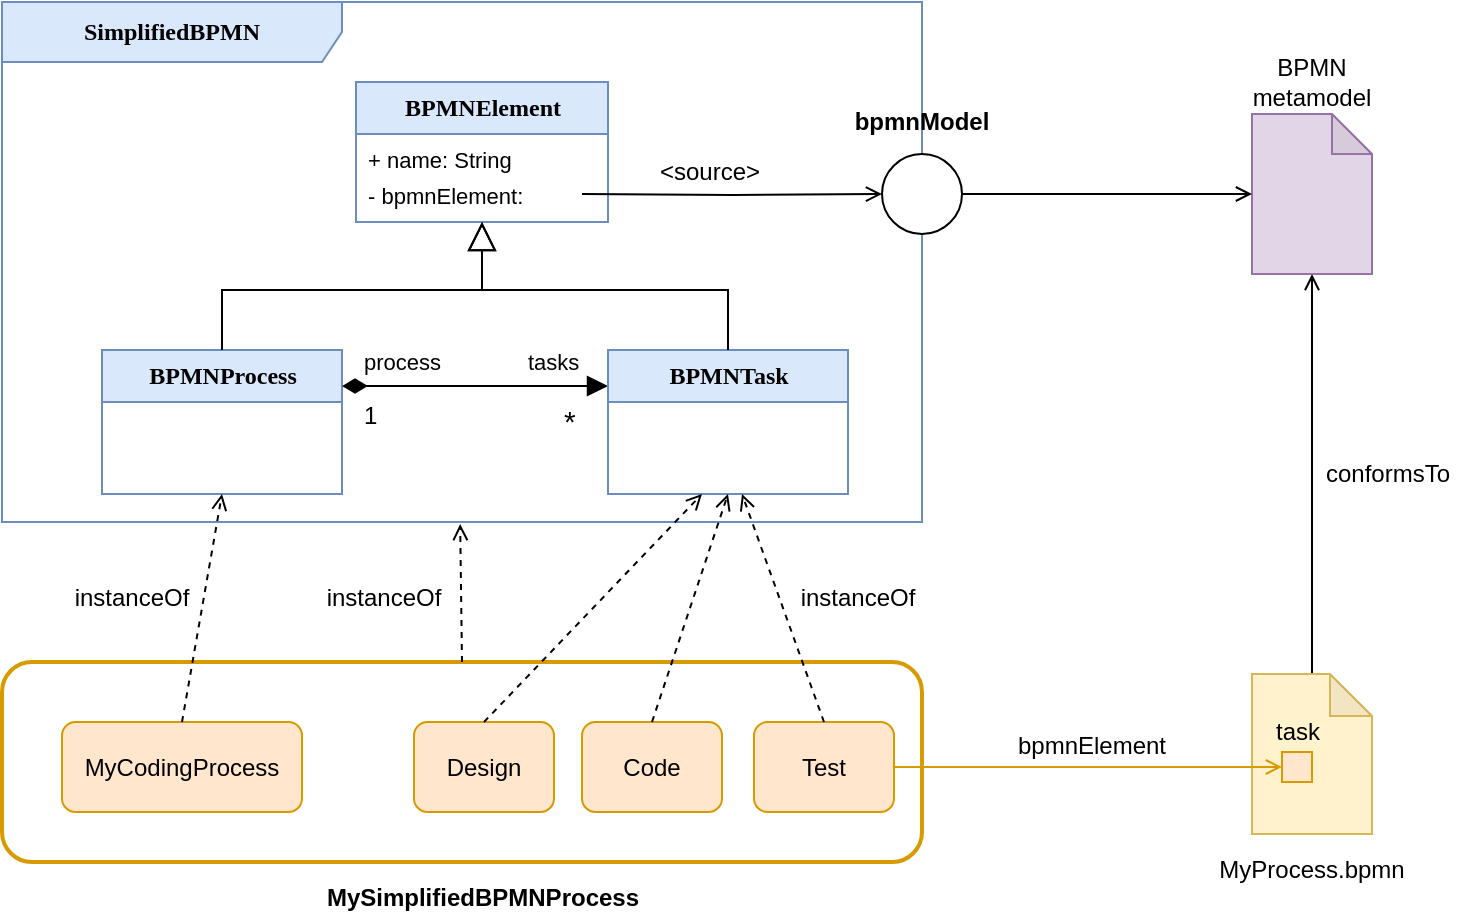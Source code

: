 <mxfile version="15.2.9" type="github">
  <diagram name="Page-1" id="c4acf3e9-155e-7222-9cf6-157b1a14988f">
    <mxGraphModel dx="2084" dy="1862" grid="1" gridSize="10" guides="1" tooltips="1" connect="1" arrows="1" fold="1" page="1" pageScale="1" pageWidth="850" pageHeight="1100" background="#ffffff" math="0" shadow="0">
      <root>
        <mxCell id="0" />
        <mxCell id="1" parent="0" />
        <mxCell id="17acba5748e5396b-1" value="&lt;b&gt;&lt;font style=&quot;font-size: 12px&quot;&gt;SimplifiedBPMN&lt;/font&gt;&lt;/b&gt;" style="shape=umlFrame;whiteSpace=wrap;html=1;rounded=0;shadow=0;comic=0;labelBackgroundColor=none;strokeWidth=1;fontFamily=Verdana;fontSize=10;align=center;width=170;height=30;fillColor=#dae8fc;strokeColor=#6c8ebf;" parent="1" vertex="1">
          <mxGeometry x="-820" y="-960" width="460" height="260" as="geometry" />
        </mxCell>
        <mxCell id="EUPt2hbITshMY0ZR5973-1" value="&lt;font style=&quot;font-size: 12px&quot;&gt;&lt;b&gt;BPMNElement&lt;/b&gt;&lt;/font&gt;" style="swimlane;html=1;fontStyle=0;childLayout=stackLayout;horizontal=1;startSize=26;fillColor=#dae8fc;horizontalStack=0;resizeParent=1;resizeLast=0;collapsible=1;marginBottom=0;swimlaneFillColor=#ffffff;rounded=0;shadow=0;comic=0;labelBackgroundColor=none;strokeWidth=1;fontFamily=Verdana;fontSize=10;align=center;strokeColor=#6c8ebf;" parent="1" vertex="1">
          <mxGeometry x="-643" y="-920" width="126" height="70" as="geometry" />
        </mxCell>
        <mxCell id="EUPt2hbITshMY0ZR5973-2" value="+ name: String" style="text;html=1;strokeColor=none;fillColor=none;align=left;verticalAlign=top;spacingLeft=4;spacingRight=4;whiteSpace=wrap;overflow=hidden;rotatable=0;points=[[0,0.5],[1,0.5]];portConstraint=eastwest;fontSize=11;" parent="EUPt2hbITshMY0ZR5973-1" vertex="1">
          <mxGeometry y="26" width="126" height="18" as="geometry" />
        </mxCell>
        <mxCell id="EUPt2hbITshMY0ZR5973-3" value="- bpmnElement:" style="text;html=1;strokeColor=none;fillColor=none;align=left;verticalAlign=top;spacingLeft=4;spacingRight=4;whiteSpace=wrap;overflow=hidden;rotatable=0;points=[[0,0.5],[1,0.5]];portConstraint=eastwest;fontSize=11;" parent="EUPt2hbITshMY0ZR5973-1" vertex="1">
          <mxGeometry y="44" width="126" height="18" as="geometry" />
        </mxCell>
        <mxCell id="EUPt2hbITshMY0ZR5973-5" value="&lt;font style=&quot;font-size: 12px&quot;&gt;&lt;b&gt;BPMNProcess&lt;/b&gt;&lt;/font&gt;" style="swimlane;html=1;fontStyle=0;childLayout=stackLayout;horizontal=1;startSize=26;fillColor=#dae8fc;horizontalStack=0;resizeParent=1;resizeLast=0;collapsible=1;marginBottom=0;swimlaneFillColor=#ffffff;rounded=0;shadow=0;comic=0;labelBackgroundColor=none;strokeWidth=1;fontFamily=Verdana;fontSize=10;align=center;strokeColor=#6c8ebf;" parent="1" vertex="1">
          <mxGeometry x="-770" y="-786" width="120" height="72" as="geometry" />
        </mxCell>
        <mxCell id="a-3xQabaQIuShYP5bTJc-20" style="edgeStyle=none;rounded=0;orthogonalLoop=1;jettySize=auto;html=1;exitX=0;exitY=0.25;exitDx=0;exitDy=0;entryX=1;entryY=0.25;entryDx=0;entryDy=0;endArrow=diamondThin;endFill=1;endSize=10;startArrow=block;startFill=1;startSize=8;" parent="1" source="a-3xQabaQIuShYP5bTJc-1" target="EUPt2hbITshMY0ZR5973-5" edge="1">
          <mxGeometry relative="1" as="geometry" />
        </mxCell>
        <mxCell id="a-3xQabaQIuShYP5bTJc-1" value="&lt;font style=&quot;font-size: 12px&quot;&gt;&lt;b&gt;BPMNTask&lt;/b&gt;&lt;/font&gt;" style="swimlane;html=1;fontStyle=0;childLayout=stackLayout;horizontal=1;startSize=26;fillColor=#dae8fc;horizontalStack=0;resizeParent=1;resizeLast=0;collapsible=1;marginBottom=0;swimlaneFillColor=#ffffff;rounded=0;shadow=0;comic=0;labelBackgroundColor=none;strokeWidth=1;fontFamily=Verdana;fontSize=10;align=center;strokeColor=#6c8ebf;" parent="1" vertex="1">
          <mxGeometry x="-517" y="-786" width="120" height="72" as="geometry" />
        </mxCell>
        <mxCell id="a-3xQabaQIuShYP5bTJc-9" value="" style="endArrow=block;endSize=12;endFill=0;html=1;rounded=0;" parent="1" source="EUPt2hbITshMY0ZR5973-5" target="EUPt2hbITshMY0ZR5973-1" edge="1">
          <mxGeometry width="160" relative="1" as="geometry">
            <mxPoint x="-760" y="-726" as="sourcePoint" />
            <mxPoint x="-580" y="-848" as="targetPoint" />
            <Array as="points">
              <mxPoint x="-710" y="-816" />
              <mxPoint x="-580" y="-816" />
            </Array>
          </mxGeometry>
        </mxCell>
        <mxCell id="a-3xQabaQIuShYP5bTJc-10" value="" style="endArrow=block;endSize=12;endFill=0;html=1;exitX=0.5;exitY=0;exitDx=0;exitDy=0;rounded=0;" parent="1" source="a-3xQabaQIuShYP5bTJc-1" target="EUPt2hbITshMY0ZR5973-1" edge="1">
          <mxGeometry width="160" relative="1" as="geometry">
            <mxPoint x="-745" y="-786" as="sourcePoint" />
            <mxPoint x="-580" y="-846" as="targetPoint" />
            <Array as="points">
              <mxPoint x="-457" y="-816" />
              <mxPoint x="-580" y="-816" />
            </Array>
          </mxGeometry>
        </mxCell>
        <mxCell id="a-3xQabaQIuShYP5bTJc-24" value="tasks" style="edgeLabel;resizable=0;html=1;align=left;verticalAlign=bottom;" parent="1" connectable="0" vertex="1">
          <mxGeometry x="-559" y="-772" as="geometry" />
        </mxCell>
        <mxCell id="2Fvzz2id7s37KU5COA_R-1" value="process" style="edgeLabel;resizable=0;html=1;align=left;verticalAlign=bottom;" parent="1" connectable="0" vertex="1">
          <mxGeometry x="-641" y="-772" as="geometry" />
        </mxCell>
        <mxCell id="2Fvzz2id7s37KU5COA_R-2" value="&lt;font style=&quot;font-size: 12px&quot;&gt;1&lt;/font&gt;" style="edgeLabel;resizable=0;html=1;align=left;verticalAlign=bottom;" parent="1" connectable="0" vertex="1">
          <mxGeometry x="-639" y="-745" as="geometry">
            <mxPoint x="-2" as="offset" />
          </mxGeometry>
        </mxCell>
        <mxCell id="2Fvzz2id7s37KU5COA_R-4" value="&lt;font style=&quot;font-size: 15px&quot;&gt;*&lt;/font&gt;" style="edgeLabel;resizable=0;html=1;align=left;verticalAlign=bottom;" parent="1" connectable="0" vertex="1">
          <mxGeometry x="-633" y="-723" as="geometry">
            <mxPoint x="92" y="-17" as="offset" />
          </mxGeometry>
        </mxCell>
        <mxCell id="2Fvzz2id7s37KU5COA_R-10" style="edgeStyle=orthogonalEdgeStyle;rounded=0;orthogonalLoop=1;jettySize=auto;html=1;exitX=0;exitY=0;exitDx=30;exitDy=0;exitPerimeter=0;entryX=0.5;entryY=1;entryDx=0;entryDy=0;entryPerimeter=0;startArrow=none;startFill=0;startSize=10;endArrow=open;endFill=0;" parent="1" source="2Fvzz2id7s37KU5COA_R-6" target="2Fvzz2id7s37KU5COA_R-8" edge="1">
          <mxGeometry relative="1" as="geometry" />
        </mxCell>
        <mxCell id="2Fvzz2id7s37KU5COA_R-6" value="" style="shape=note;whiteSpace=wrap;html=1;backgroundOutline=1;darkOpacity=0.05;size=21;fillColor=#fff2cc;strokeColor=#d6b656;" parent="1" vertex="1">
          <mxGeometry x="-195" y="-624" width="60" height="80" as="geometry" />
        </mxCell>
        <mxCell id="2Fvzz2id7s37KU5COA_R-7" value="MyProcess.bpmn" style="text;html=1;strokeColor=none;fillColor=none;align=center;verticalAlign=middle;whiteSpace=wrap;rounded=0;" parent="1" vertex="1">
          <mxGeometry x="-210" y="-536" width="90" height="20" as="geometry" />
        </mxCell>
        <mxCell id="2Fvzz2id7s37KU5COA_R-8" value="" style="shape=note;whiteSpace=wrap;html=1;backgroundOutline=1;darkOpacity=0.05;size=20;fillColor=#e1d5e7;strokeColor=#9673a6;" parent="1" vertex="1">
          <mxGeometry x="-195" y="-904" width="60" height="80" as="geometry" />
        </mxCell>
        <mxCell id="2Fvzz2id7s37KU5COA_R-9" value="BPMN metamodel" style="text;html=1;strokeColor=none;fillColor=none;align=center;verticalAlign=middle;whiteSpace=wrap;rounded=0;" parent="1" vertex="1">
          <mxGeometry x="-210" y="-930" width="90" height="20" as="geometry" />
        </mxCell>
        <mxCell id="2Fvzz2id7s37KU5COA_R-11" value="conformsTo" style="text;html=1;strokeColor=none;fillColor=none;align=center;verticalAlign=middle;whiteSpace=wrap;rounded=0;" parent="1" vertex="1">
          <mxGeometry x="-172" y="-734" width="90" height="20" as="geometry" />
        </mxCell>
        <mxCell id="2Fvzz2id7s37KU5COA_R-12" value="bpmnModel" style="text;html=1;strokeColor=none;fillColor=none;align=center;verticalAlign=middle;whiteSpace=wrap;rounded=0;fontStyle=1" parent="1" vertex="1">
          <mxGeometry x="-405" y="-910" width="90" height="20" as="geometry" />
        </mxCell>
        <mxCell id="2Fvzz2id7s37KU5COA_R-13" style="edgeStyle=orthogonalEdgeStyle;rounded=0;orthogonalLoop=1;jettySize=auto;html=1;entryX=0;entryY=0.5;entryDx=0;entryDy=0;entryPerimeter=0;startArrow=none;startFill=0;startSize=10;endArrow=open;endFill=0;exitX=1;exitY=0.5;exitDx=0;exitDy=0;" parent="1" source="2Fvzz2id7s37KU5COA_R-16" target="2Fvzz2id7s37KU5COA_R-8" edge="1">
          <mxGeometry relative="1" as="geometry">
            <mxPoint x="-310" y="-890" as="sourcePoint" />
            <mxPoint x="-281" y="-950" as="targetPoint" />
          </mxGeometry>
        </mxCell>
        <mxCell id="2Fvzz2id7s37KU5COA_R-14" style="edgeStyle=orthogonalEdgeStyle;rounded=0;orthogonalLoop=1;jettySize=auto;html=1;entryX=0;entryY=0.5;entryDx=0;entryDy=0;startArrow=none;startFill=0;startSize=10;endArrow=open;endFill=0;" parent="1" target="2Fvzz2id7s37KU5COA_R-16" edge="1">
          <mxGeometry relative="1" as="geometry">
            <mxPoint x="-530" y="-864" as="sourcePoint" />
            <mxPoint x="-421" y="-864" as="targetPoint" />
            <Array as="points" />
          </mxGeometry>
        </mxCell>
        <mxCell id="2Fvzz2id7s37KU5COA_R-15" value="&amp;lt;source&amp;gt;" style="text;html=1;strokeColor=none;fillColor=none;align=center;verticalAlign=middle;whiteSpace=wrap;rounded=0;" parent="1" vertex="1">
          <mxGeometry x="-506" y="-885" width="80" height="20" as="geometry" />
        </mxCell>
        <mxCell id="2Fvzz2id7s37KU5COA_R-16" value="" style="ellipse;whiteSpace=wrap;html=1;" parent="1" vertex="1">
          <mxGeometry x="-380" y="-884" width="40" height="40" as="geometry" />
        </mxCell>
        <mxCell id="mdRWHYINRqa-TwRHWRgv-1" value="" style="rounded=1;whiteSpace=wrap;html=1;fillColor=none;strokeColor=#d79b00;strokeWidth=2;" parent="1" vertex="1">
          <mxGeometry x="-820" y="-630" width="460" height="100" as="geometry" />
        </mxCell>
        <mxCell id="mdRWHYINRqa-TwRHWRgv-2" value="MyCodingProcess" style="rounded=1;whiteSpace=wrap;html=1;strokeWidth=1;fillColor=#ffe6cc;strokeColor=#d79b00;" parent="1" vertex="1">
          <mxGeometry x="-790" y="-600" width="120" height="45" as="geometry" />
        </mxCell>
        <mxCell id="mdRWHYINRqa-TwRHWRgv-4" value="Design" style="rounded=1;whiteSpace=wrap;html=1;strokeWidth=1;fillColor=#ffe6cc;strokeColor=#d79b00;" parent="1" vertex="1">
          <mxGeometry x="-614" y="-600" width="70" height="45" as="geometry" />
        </mxCell>
        <mxCell id="mdRWHYINRqa-TwRHWRgv-5" value="Code" style="rounded=1;whiteSpace=wrap;html=1;strokeWidth=1;fillColor=#ffe6cc;strokeColor=#d79b00;" parent="1" vertex="1">
          <mxGeometry x="-530" y="-600" width="70" height="45" as="geometry" />
        </mxCell>
        <mxCell id="mdRWHYINRqa-TwRHWRgv-6" value="Test" style="rounded=1;whiteSpace=wrap;html=1;strokeWidth=1;fillColor=#ffe6cc;strokeColor=#d79b00;" parent="1" vertex="1">
          <mxGeometry x="-444" y="-600" width="70" height="45" as="geometry" />
        </mxCell>
        <mxCell id="mdRWHYINRqa-TwRHWRgv-7" style="rounded=0;orthogonalLoop=1;jettySize=auto;html=1;entryX=0.5;entryY=1;entryDx=0;entryDy=0;startArrow=none;startFill=0;startSize=10;endArrow=open;endFill=0;exitX=0.5;exitY=0;exitDx=0;exitDy=0;dashed=1;" parent="1" source="mdRWHYINRqa-TwRHWRgv-5" target="a-3xQabaQIuShYP5bTJc-1" edge="1">
          <mxGeometry relative="1" as="geometry">
            <mxPoint x="-300" y="-490" as="sourcePoint" />
            <mxPoint x="-155" y="-490" as="targetPoint" />
          </mxGeometry>
        </mxCell>
        <mxCell id="mdRWHYINRqa-TwRHWRgv-8" style="rounded=0;orthogonalLoop=1;jettySize=auto;html=1;startArrow=none;startFill=0;startSize=10;endArrow=open;endFill=0;exitX=0.5;exitY=0;exitDx=0;exitDy=0;dashed=1;" parent="1" source="mdRWHYINRqa-TwRHWRgv-4" edge="1">
          <mxGeometry relative="1" as="geometry">
            <mxPoint x="-486" y="-590" as="sourcePoint" />
            <mxPoint x="-470" y="-714" as="targetPoint" />
          </mxGeometry>
        </mxCell>
        <mxCell id="mdRWHYINRqa-TwRHWRgv-9" style="rounded=0;orthogonalLoop=1;jettySize=auto;html=1;startArrow=none;startFill=0;startSize=10;endArrow=open;endFill=0;exitX=0.5;exitY=0;exitDx=0;exitDy=0;dashed=1;" parent="1" source="mdRWHYINRqa-TwRHWRgv-6" edge="1">
          <mxGeometry relative="1" as="geometry">
            <mxPoint x="-569" y="-590" as="sourcePoint" />
            <mxPoint x="-450" y="-714" as="targetPoint" />
          </mxGeometry>
        </mxCell>
        <mxCell id="mdRWHYINRqa-TwRHWRgv-10" style="rounded=0;orthogonalLoop=1;jettySize=auto;html=1;startArrow=none;startFill=0;startSize=10;endArrow=open;endFill=0;exitX=0.5;exitY=0;exitDx=0;exitDy=0;dashed=1;entryX=0.5;entryY=1;entryDx=0;entryDy=0;" parent="1" source="mdRWHYINRqa-TwRHWRgv-2" target="EUPt2hbITshMY0ZR5973-5" edge="1">
          <mxGeometry relative="1" as="geometry">
            <mxPoint x="-569" y="-590" as="sourcePoint" />
            <mxPoint x="-477" y="-704" as="targetPoint" />
          </mxGeometry>
        </mxCell>
        <mxCell id="mdRWHYINRqa-TwRHWRgv-11" style="rounded=0;orthogonalLoop=1;jettySize=auto;html=1;startArrow=none;startFill=0;startSize=10;endArrow=open;endFill=0;exitX=0.5;exitY=0;exitDx=0;exitDy=0;dashed=1;entryX=0.498;entryY=1.004;entryDx=0;entryDy=0;entryPerimeter=0;" parent="1" source="mdRWHYINRqa-TwRHWRgv-1" target="17acba5748e5396b-1" edge="1">
          <mxGeometry relative="1" as="geometry">
            <mxPoint x="-720" y="-590" as="sourcePoint" />
            <mxPoint x="-700" y="-704" as="targetPoint" />
          </mxGeometry>
        </mxCell>
        <mxCell id="mdRWHYINRqa-TwRHWRgv-12" value="instanceOf" style="text;html=1;strokeColor=none;fillColor=none;align=center;verticalAlign=middle;whiteSpace=wrap;rounded=0;" parent="1" vertex="1">
          <mxGeometry x="-800" y="-672" width="90" height="20" as="geometry" />
        </mxCell>
        <mxCell id="mdRWHYINRqa-TwRHWRgv-13" value="instanceOf" style="text;html=1;strokeColor=none;fillColor=none;align=center;verticalAlign=middle;whiteSpace=wrap;rounded=0;" parent="1" vertex="1">
          <mxGeometry x="-674" y="-672" width="90" height="20" as="geometry" />
        </mxCell>
        <mxCell id="mdRWHYINRqa-TwRHWRgv-14" value="instanceOf" style="text;html=1;strokeColor=none;fillColor=none;align=center;verticalAlign=middle;whiteSpace=wrap;rounded=0;" parent="1" vertex="1">
          <mxGeometry x="-437" y="-672" width="90" height="20" as="geometry" />
        </mxCell>
        <mxCell id="mdRWHYINRqa-TwRHWRgv-15" value="MySimplifiedBPMNProcess" style="text;html=1;strokeColor=none;fillColor=none;align=center;verticalAlign=middle;whiteSpace=wrap;rounded=0;fontStyle=1" parent="1" vertex="1">
          <mxGeometry x="-671.5" y="-522" width="183" height="20" as="geometry" />
        </mxCell>
        <mxCell id="mdRWHYINRqa-TwRHWRgv-18" value="" style="rounded=0;whiteSpace=wrap;html=1;strokeWidth=1;fillColor=#ffe6cc;strokeColor=#d79b00;" parent="1" vertex="1">
          <mxGeometry x="-180" y="-585" width="15" height="15" as="geometry" />
        </mxCell>
        <mxCell id="mdRWHYINRqa-TwRHWRgv-19" value="task" style="text;html=1;strokeColor=none;fillColor=none;align=center;verticalAlign=middle;whiteSpace=wrap;rounded=0;" parent="1" vertex="1">
          <mxGeometry x="-197.5" y="-605" width="50" height="20" as="geometry" />
        </mxCell>
        <mxCell id="mdRWHYINRqa-TwRHWRgv-20" style="edgeStyle=orthogonalEdgeStyle;rounded=0;orthogonalLoop=1;jettySize=auto;html=1;entryX=0;entryY=0.5;entryDx=0;entryDy=0;startArrow=none;startFill=0;startSize=10;endArrow=open;endFill=0;exitX=1;exitY=0.5;exitDx=0;exitDy=0;fillColor=#ffe6cc;strokeColor=#d79b00;" parent="1" source="mdRWHYINRqa-TwRHWRgv-6" target="mdRWHYINRqa-TwRHWRgv-18" edge="1">
          <mxGeometry relative="1" as="geometry">
            <mxPoint x="-347" y="-578" as="sourcePoint" />
            <mxPoint x="-202" y="-578" as="targetPoint" />
          </mxGeometry>
        </mxCell>
        <mxCell id="mdRWHYINRqa-TwRHWRgv-21" value="bpmnElement" style="text;html=1;strokeColor=none;fillColor=none;align=center;verticalAlign=middle;whiteSpace=wrap;rounded=0;" parent="1" vertex="1">
          <mxGeometry x="-315" y="-598" width="80" height="20" as="geometry" />
        </mxCell>
      </root>
    </mxGraphModel>
  </diagram>
</mxfile>
